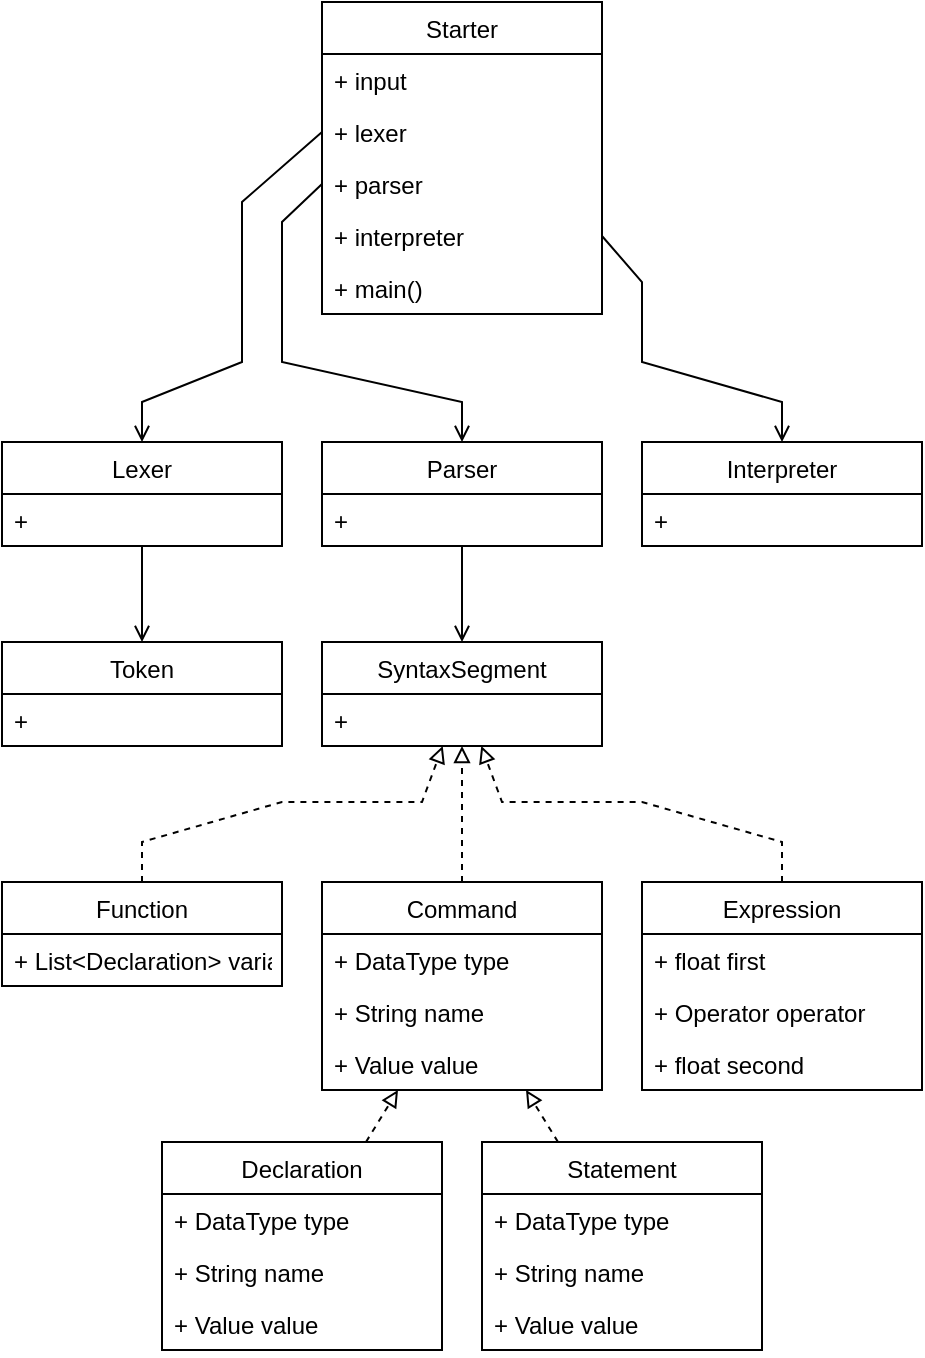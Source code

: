 <mxfile version="15.7.3" type="device"><diagram id="u2mSHwlwDaxQ_kAZNfOL" name="Page-1"><mxGraphModel dx="1038" dy="649" grid="1" gridSize="10" guides="1" tooltips="1" connect="1" arrows="1" fold="1" page="1" pageScale="1" pageWidth="1100" pageHeight="850" math="0" shadow="0"><root><mxCell id="0"/><mxCell id="1" parent="0"/><mxCell id="dfVWg3o0KHuSL0xMVmrY-38" style="edgeStyle=none;rounded=0;orthogonalLoop=1;jettySize=auto;html=1;exitX=0;exitY=0.5;exitDx=0;exitDy=0;endArrow=open;endFill=0;entryX=0.5;entryY=0;entryDx=0;entryDy=0;" parent="1" source="dfVWg3o0KHuSL0xMVmrY-46" target="dfVWg3o0KHuSL0xMVmrY-50" edge="1"><mxGeometry relative="1" as="geometry"><mxPoint x="70" y="250" as="targetPoint"/><Array as="points"><mxPoint x="170" y="140"/><mxPoint x="170" y="220"/><mxPoint x="120" y="240"/></Array></mxGeometry></mxCell><mxCell id="dfVWg3o0KHuSL0xMVmrY-39" style="edgeStyle=none;rounded=0;orthogonalLoop=1;jettySize=auto;html=1;exitX=1;exitY=0.5;exitDx=0;exitDy=0;entryX=0.5;entryY=0;entryDx=0;entryDy=0;endArrow=open;endFill=0;" parent="1" source="dfVWg3o0KHuSL0xMVmrY-48" target="dfVWg3o0KHuSL0xMVmrY-58" edge="1"><mxGeometry relative="1" as="geometry"><mxPoint x="470" y="280" as="targetPoint"/><Array as="points"><mxPoint x="370" y="180"/><mxPoint x="370" y="220"/><mxPoint x="440" y="240"/></Array></mxGeometry></mxCell><mxCell id="dfVWg3o0KHuSL0xMVmrY-40" style="edgeStyle=none;rounded=0;orthogonalLoop=1;jettySize=auto;html=1;exitX=0;exitY=0.5;exitDx=0;exitDy=0;entryX=0.5;entryY=0;entryDx=0;entryDy=0;endArrow=open;endFill=0;" parent="1" source="dfVWg3o0KHuSL0xMVmrY-47" target="dfVWg3o0KHuSL0xMVmrY-56" edge="1"><mxGeometry relative="1" as="geometry"><mxPoint x="270" y="280" as="targetPoint"/><Array as="points"><mxPoint x="190" y="150"/><mxPoint x="190" y="220"/><mxPoint x="280" y="240"/></Array></mxGeometry></mxCell><mxCell id="dfVWg3o0KHuSL0xMVmrY-41" value="Starter" style="swimlane;fontStyle=0;childLayout=stackLayout;horizontal=1;startSize=26;fillColor=none;horizontalStack=0;resizeParent=1;resizeParentMax=0;resizeLast=0;collapsible=1;marginBottom=0;" parent="1" vertex="1"><mxGeometry x="210" y="40" width="140" height="156" as="geometry"/></mxCell><mxCell id="dfVWg3o0KHuSL0xMVmrY-45" value="+ input" style="text;strokeColor=none;fillColor=none;align=left;verticalAlign=top;spacingLeft=4;spacingRight=4;overflow=hidden;rotatable=0;points=[[0,0.5],[1,0.5]];portConstraint=eastwest;" parent="dfVWg3o0KHuSL0xMVmrY-41" vertex="1"><mxGeometry y="26" width="140" height="26" as="geometry"/></mxCell><mxCell id="dfVWg3o0KHuSL0xMVmrY-46" value="+ lexer" style="text;strokeColor=none;fillColor=none;align=left;verticalAlign=top;spacingLeft=4;spacingRight=4;overflow=hidden;rotatable=0;points=[[0,0.5],[1,0.5]];portConstraint=eastwest;" parent="dfVWg3o0KHuSL0xMVmrY-41" vertex="1"><mxGeometry y="52" width="140" height="26" as="geometry"/></mxCell><mxCell id="dfVWg3o0KHuSL0xMVmrY-47" value="+ parser" style="text;strokeColor=none;fillColor=none;align=left;verticalAlign=top;spacingLeft=4;spacingRight=4;overflow=hidden;rotatable=0;points=[[0,0.5],[1,0.5]];portConstraint=eastwest;" parent="dfVWg3o0KHuSL0xMVmrY-41" vertex="1"><mxGeometry y="78" width="140" height="26" as="geometry"/></mxCell><mxCell id="dfVWg3o0KHuSL0xMVmrY-48" value="+ interpreter" style="text;strokeColor=none;fillColor=none;align=left;verticalAlign=top;spacingLeft=4;spacingRight=4;overflow=hidden;rotatable=0;points=[[0,0.5],[1,0.5]];portConstraint=eastwest;" parent="dfVWg3o0KHuSL0xMVmrY-41" vertex="1"><mxGeometry y="104" width="140" height="26" as="geometry"/></mxCell><mxCell id="dfVWg3o0KHuSL0xMVmrY-49" value="+ main()" style="text;strokeColor=none;fillColor=none;align=left;verticalAlign=top;spacingLeft=4;spacingRight=4;overflow=hidden;rotatable=0;points=[[0,0.5],[1,0.5]];portConstraint=eastwest;" parent="dfVWg3o0KHuSL0xMVmrY-41" vertex="1"><mxGeometry y="130" width="140" height="26" as="geometry"/></mxCell><mxCell id="dfVWg3o0KHuSL0xMVmrY-75" style="edgeStyle=none;rounded=0;orthogonalLoop=1;jettySize=auto;html=1;endArrow=open;endFill=0;" parent="1" source="dfVWg3o0KHuSL0xMVmrY-50" target="dfVWg3o0KHuSL0xMVmrY-60" edge="1"><mxGeometry relative="1" as="geometry"/></mxCell><mxCell id="dfVWg3o0KHuSL0xMVmrY-50" value="Lexer" style="swimlane;fontStyle=0;childLayout=stackLayout;horizontal=1;startSize=26;fillColor=none;horizontalStack=0;resizeParent=1;resizeParentMax=0;resizeLast=0;collapsible=1;marginBottom=0;" parent="1" vertex="1"><mxGeometry x="50" y="260" width="140" height="52" as="geometry"/></mxCell><mxCell id="dfVWg3o0KHuSL0xMVmrY-54" value="+" style="text;strokeColor=none;fillColor=none;align=left;verticalAlign=top;spacingLeft=4;spacingRight=4;overflow=hidden;rotatable=0;points=[[0,0.5],[1,0.5]];portConstraint=eastwest;" parent="dfVWg3o0KHuSL0xMVmrY-50" vertex="1"><mxGeometry y="26" width="140" height="26" as="geometry"/></mxCell><mxCell id="dfVWg3o0KHuSL0xMVmrY-76" style="edgeStyle=none;rounded=0;orthogonalLoop=1;jettySize=auto;html=1;endArrow=open;endFill=0;" parent="1" source="dfVWg3o0KHuSL0xMVmrY-56" target="dfVWg3o0KHuSL0xMVmrY-62" edge="1"><mxGeometry relative="1" as="geometry"/></mxCell><mxCell id="dfVWg3o0KHuSL0xMVmrY-56" value="Parser" style="swimlane;fontStyle=0;childLayout=stackLayout;horizontal=1;startSize=26;fillColor=none;horizontalStack=0;resizeParent=1;resizeParentMax=0;resizeLast=0;collapsible=1;marginBottom=0;" parent="1" vertex="1"><mxGeometry x="210" y="260" width="140" height="52" as="geometry"/></mxCell><mxCell id="dfVWg3o0KHuSL0xMVmrY-57" value="+" style="text;strokeColor=none;fillColor=none;align=left;verticalAlign=top;spacingLeft=4;spacingRight=4;overflow=hidden;rotatable=0;points=[[0,0.5],[1,0.5]];portConstraint=eastwest;" parent="dfVWg3o0KHuSL0xMVmrY-56" vertex="1"><mxGeometry y="26" width="140" height="26" as="geometry"/></mxCell><mxCell id="dfVWg3o0KHuSL0xMVmrY-58" value="Interpreter" style="swimlane;fontStyle=0;childLayout=stackLayout;horizontal=1;startSize=26;fillColor=none;horizontalStack=0;resizeParent=1;resizeParentMax=0;resizeLast=0;collapsible=1;marginBottom=0;" parent="1" vertex="1"><mxGeometry x="370" y="260" width="140" height="52" as="geometry"/></mxCell><mxCell id="dfVWg3o0KHuSL0xMVmrY-59" value="+" style="text;strokeColor=none;fillColor=none;align=left;verticalAlign=top;spacingLeft=4;spacingRight=4;overflow=hidden;rotatable=0;points=[[0,0.5],[1,0.5]];portConstraint=eastwest;" parent="dfVWg3o0KHuSL0xMVmrY-58" vertex="1"><mxGeometry y="26" width="140" height="26" as="geometry"/></mxCell><mxCell id="dfVWg3o0KHuSL0xMVmrY-60" value="Token" style="swimlane;fontStyle=0;childLayout=stackLayout;horizontal=1;startSize=26;fillColor=none;horizontalStack=0;resizeParent=1;resizeParentMax=0;resizeLast=0;collapsible=1;marginBottom=0;" parent="1" vertex="1"><mxGeometry x="50" y="360" width="140" height="52" as="geometry"/></mxCell><mxCell id="dfVWg3o0KHuSL0xMVmrY-61" value="+" style="text;strokeColor=none;fillColor=none;align=left;verticalAlign=top;spacingLeft=4;spacingRight=4;overflow=hidden;rotatable=0;points=[[0,0.5],[1,0.5]];portConstraint=eastwest;" parent="dfVWg3o0KHuSL0xMVmrY-60" vertex="1"><mxGeometry y="26" width="140" height="26" as="geometry"/></mxCell><mxCell id="dfVWg3o0KHuSL0xMVmrY-62" value="SyntaxSegment" style="swimlane;fontStyle=0;childLayout=stackLayout;horizontal=1;startSize=26;fillColor=none;horizontalStack=0;resizeParent=1;resizeParentMax=0;resizeLast=0;collapsible=1;marginBottom=0;" parent="1" vertex="1"><mxGeometry x="210" y="360" width="140" height="52" as="geometry"/></mxCell><mxCell id="dfVWg3o0KHuSL0xMVmrY-63" value="+" style="text;strokeColor=none;fillColor=none;align=left;verticalAlign=top;spacingLeft=4;spacingRight=4;overflow=hidden;rotatable=0;points=[[0,0.5],[1,0.5]];portConstraint=eastwest;" parent="dfVWg3o0KHuSL0xMVmrY-62" vertex="1"><mxGeometry y="26" width="140" height="26" as="geometry"/></mxCell><mxCell id="dfVWg3o0KHuSL0xMVmrY-79" style="edgeStyle=none;rounded=0;orthogonalLoop=1;jettySize=auto;html=1;dashed=1;endArrow=block;endFill=0;" parent="1" source="dfVWg3o0KHuSL0xMVmrY-82" target="dfVWg3o0KHuSL0xMVmrY-62" edge="1"><mxGeometry relative="1" as="geometry"><Array as="points"/></mxGeometry></mxCell><mxCell id="dfVWg3o0KHuSL0xMVmrY-86" style="edgeStyle=none;rounded=0;orthogonalLoop=1;jettySize=auto;html=1;endArrow=block;endFill=0;dashed=1;" parent="1" source="dfVWg3o0KHuSL0xMVmrY-69" target="dfVWg3o0KHuSL0xMVmrY-82" edge="1"><mxGeometry relative="1" as="geometry"/></mxCell><mxCell id="dfVWg3o0KHuSL0xMVmrY-69" value="Declaration" style="swimlane;fontStyle=0;childLayout=stackLayout;horizontal=1;startSize=26;fillColor=none;horizontalStack=0;resizeParent=1;resizeParentMax=0;resizeLast=0;collapsible=1;marginBottom=0;" parent="1" vertex="1"><mxGeometry x="130" y="610" width="140" height="104" as="geometry"/></mxCell><mxCell id="dfVWg3o0KHuSL0xMVmrY-70" value="+ DataType type" style="text;strokeColor=none;fillColor=none;align=left;verticalAlign=top;spacingLeft=4;spacingRight=4;overflow=hidden;rotatable=0;points=[[0,0.5],[1,0.5]];portConstraint=eastwest;" parent="dfVWg3o0KHuSL0xMVmrY-69" vertex="1"><mxGeometry y="26" width="140" height="26" as="geometry"/></mxCell><mxCell id="dfVWg3o0KHuSL0xMVmrY-73" value="+ String name" style="text;strokeColor=none;fillColor=none;align=left;verticalAlign=top;spacingLeft=4;spacingRight=4;overflow=hidden;rotatable=0;points=[[0,0.5],[1,0.5]];portConstraint=eastwest;" parent="dfVWg3o0KHuSL0xMVmrY-69" vertex="1"><mxGeometry y="52" width="140" height="26" as="geometry"/></mxCell><mxCell id="dfVWg3o0KHuSL0xMVmrY-74" value="+ Value value" style="text;strokeColor=none;fillColor=none;align=left;verticalAlign=top;spacingLeft=4;spacingRight=4;overflow=hidden;rotatable=0;points=[[0,0.5],[1,0.5]];portConstraint=eastwest;" parent="dfVWg3o0KHuSL0xMVmrY-69" vertex="1"><mxGeometry y="78" width="140" height="26" as="geometry"/></mxCell><mxCell id="dfVWg3o0KHuSL0xMVmrY-77" style="edgeStyle=none;rounded=0;orthogonalLoop=1;jettySize=auto;html=1;endArrow=block;endFill=0;dashed=1;" parent="1" source="dfVWg3o0KHuSL0xMVmrY-71" target="dfVWg3o0KHuSL0xMVmrY-62" edge="1"><mxGeometry relative="1" as="geometry"><Array as="points"><mxPoint x="120" y="460"/><mxPoint x="190" y="440"/><mxPoint x="260" y="440"/></Array></mxGeometry></mxCell><mxCell id="dfVWg3o0KHuSL0xMVmrY-71" value="Function" style="swimlane;fontStyle=0;childLayout=stackLayout;horizontal=1;startSize=26;fillColor=none;horizontalStack=0;resizeParent=1;resizeParentMax=0;resizeLast=0;collapsible=1;marginBottom=0;" parent="1" vertex="1"><mxGeometry x="50" y="480" width="140" height="52" as="geometry"/></mxCell><mxCell id="dfVWg3o0KHuSL0xMVmrY-81" value="+ List&lt;Declaration&gt; variables" style="text;strokeColor=none;fillColor=none;align=left;verticalAlign=top;spacingLeft=4;spacingRight=4;overflow=hidden;rotatable=0;points=[[0,0.5],[1,0.5]];portConstraint=eastwest;" parent="dfVWg3o0KHuSL0xMVmrY-71" vertex="1"><mxGeometry y="26" width="140" height="26" as="geometry"/></mxCell><mxCell id="dfVWg3o0KHuSL0xMVmrY-82" value="Command" style="swimlane;fontStyle=0;childLayout=stackLayout;horizontal=1;startSize=26;fillColor=none;horizontalStack=0;resizeParent=1;resizeParentMax=0;resizeLast=0;collapsible=1;marginBottom=0;" parent="1" vertex="1"><mxGeometry x="210" y="480" width="140" height="104" as="geometry"/></mxCell><mxCell id="dfVWg3o0KHuSL0xMVmrY-83" value="+ DataType type" style="text;strokeColor=none;fillColor=none;align=left;verticalAlign=top;spacingLeft=4;spacingRight=4;overflow=hidden;rotatable=0;points=[[0,0.5],[1,0.5]];portConstraint=eastwest;" parent="dfVWg3o0KHuSL0xMVmrY-82" vertex="1"><mxGeometry y="26" width="140" height="26" as="geometry"/></mxCell><mxCell id="dfVWg3o0KHuSL0xMVmrY-84" value="+ String name" style="text;strokeColor=none;fillColor=none;align=left;verticalAlign=top;spacingLeft=4;spacingRight=4;overflow=hidden;rotatable=0;points=[[0,0.5],[1,0.5]];portConstraint=eastwest;" parent="dfVWg3o0KHuSL0xMVmrY-82" vertex="1"><mxGeometry y="52" width="140" height="26" as="geometry"/></mxCell><mxCell id="dfVWg3o0KHuSL0xMVmrY-85" value="+ Value value" style="text;strokeColor=none;fillColor=none;align=left;verticalAlign=top;spacingLeft=4;spacingRight=4;overflow=hidden;rotatable=0;points=[[0,0.5],[1,0.5]];portConstraint=eastwest;" parent="dfVWg3o0KHuSL0xMVmrY-82" vertex="1"><mxGeometry y="78" width="140" height="26" as="geometry"/></mxCell><mxCell id="dfVWg3o0KHuSL0xMVmrY-87" value="Expression" style="swimlane;fontStyle=0;childLayout=stackLayout;horizontal=1;startSize=26;fillColor=none;horizontalStack=0;resizeParent=1;resizeParentMax=0;resizeLast=0;collapsible=1;marginBottom=0;" parent="1" vertex="1"><mxGeometry x="370" y="480" width="140" height="104" as="geometry"/></mxCell><mxCell id="dfVWg3o0KHuSL0xMVmrY-88" value="+ float first" style="text;strokeColor=none;fillColor=none;align=left;verticalAlign=top;spacingLeft=4;spacingRight=4;overflow=hidden;rotatable=0;points=[[0,0.5],[1,0.5]];portConstraint=eastwest;" parent="dfVWg3o0KHuSL0xMVmrY-87" vertex="1"><mxGeometry y="26" width="140" height="26" as="geometry"/></mxCell><mxCell id="dfVWg3o0KHuSL0xMVmrY-90" value="+ Operator operator" style="text;strokeColor=none;fillColor=none;align=left;verticalAlign=top;spacingLeft=4;spacingRight=4;overflow=hidden;rotatable=0;points=[[0,0.5],[1,0.5]];portConstraint=eastwest;" parent="dfVWg3o0KHuSL0xMVmrY-87" vertex="1"><mxGeometry y="52" width="140" height="26" as="geometry"/></mxCell><mxCell id="dfVWg3o0KHuSL0xMVmrY-89" value="+ float second" style="text;strokeColor=none;fillColor=none;align=left;verticalAlign=top;spacingLeft=4;spacingRight=4;overflow=hidden;rotatable=0;points=[[0,0.5],[1,0.5]];portConstraint=eastwest;" parent="dfVWg3o0KHuSL0xMVmrY-87" vertex="1"><mxGeometry y="78" width="140" height="26" as="geometry"/></mxCell><mxCell id="dfVWg3o0KHuSL0xMVmrY-96" style="edgeStyle=none;rounded=0;orthogonalLoop=1;jettySize=auto;html=1;dashed=1;endArrow=block;endFill=0;" parent="1" source="dfVWg3o0KHuSL0xMVmrY-92" target="dfVWg3o0KHuSL0xMVmrY-82" edge="1"><mxGeometry relative="1" as="geometry"/></mxCell><mxCell id="dfVWg3o0KHuSL0xMVmrY-92" value="Statement" style="swimlane;fontStyle=0;childLayout=stackLayout;horizontal=1;startSize=26;fillColor=none;horizontalStack=0;resizeParent=1;resizeParentMax=0;resizeLast=0;collapsible=1;marginBottom=0;" parent="1" vertex="1"><mxGeometry x="290" y="610" width="140" height="104" as="geometry"/></mxCell><mxCell id="dfVWg3o0KHuSL0xMVmrY-93" value="+ DataType type" style="text;strokeColor=none;fillColor=none;align=left;verticalAlign=top;spacingLeft=4;spacingRight=4;overflow=hidden;rotatable=0;points=[[0,0.5],[1,0.5]];portConstraint=eastwest;" parent="dfVWg3o0KHuSL0xMVmrY-92" vertex="1"><mxGeometry y="26" width="140" height="26" as="geometry"/></mxCell><mxCell id="dfVWg3o0KHuSL0xMVmrY-94" value="+ String name" style="text;strokeColor=none;fillColor=none;align=left;verticalAlign=top;spacingLeft=4;spacingRight=4;overflow=hidden;rotatable=0;points=[[0,0.5],[1,0.5]];portConstraint=eastwest;" parent="dfVWg3o0KHuSL0xMVmrY-92" vertex="1"><mxGeometry y="52" width="140" height="26" as="geometry"/></mxCell><mxCell id="dfVWg3o0KHuSL0xMVmrY-95" value="+ Value value" style="text;strokeColor=none;fillColor=none;align=left;verticalAlign=top;spacingLeft=4;spacingRight=4;overflow=hidden;rotatable=0;points=[[0,0.5],[1,0.5]];portConstraint=eastwest;" parent="dfVWg3o0KHuSL0xMVmrY-92" vertex="1"><mxGeometry y="78" width="140" height="26" as="geometry"/></mxCell><mxCell id="DCrjFUNA1dXUheJdwNxW-2" style="edgeStyle=none;rounded=0;orthogonalLoop=1;jettySize=auto;html=1;dashed=1;endArrow=block;endFill=0;exitX=0.5;exitY=0;exitDx=0;exitDy=0;" edge="1" parent="1" source="dfVWg3o0KHuSL0xMVmrY-87" target="dfVWg3o0KHuSL0xMVmrY-62"><mxGeometry relative="1" as="geometry"><Array as="points"><mxPoint x="440" y="460"/><mxPoint x="370" y="440"/><mxPoint x="300" y="440"/></Array><mxPoint x="450" y="459" as="sourcePoint"/><mxPoint x="450" y="391" as="targetPoint"/></mxGeometry></mxCell></root></mxGraphModel></diagram></mxfile>